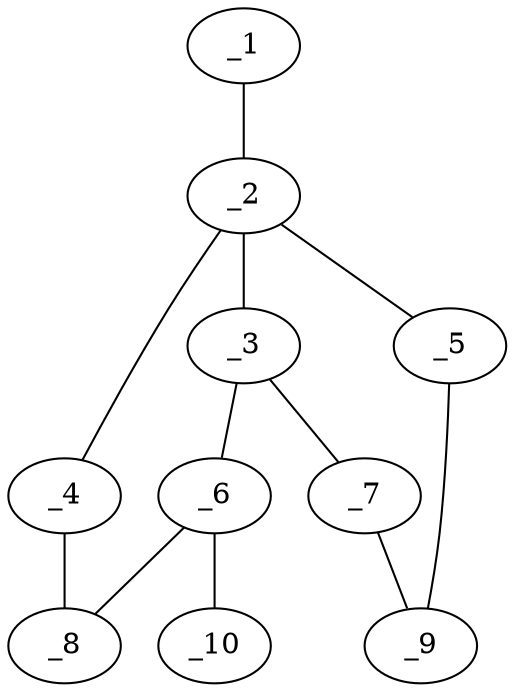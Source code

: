 graph molid215138 {
	_1	 [charge=0,
		chem=1,
		symbol="C  ",
		x="3.5388",
		y="1.63"];
	_2	 [charge=1,
		chem=4,
		symbol="N  ",
		x="3.5388",
		y="0.63"];
	_1 -- _2	 [valence=1];
	_3	 [charge=0,
		chem=1,
		symbol="C  ",
		x="3.5388",
		y="-0.37"];
	_2 -- _3	 [valence=1];
	_4	 [charge=0,
		chem=1,
		symbol="C  ",
		x="2.5878",
		y="0.9391"];
	_2 -- _4	 [valence=1];
	_5	 [charge=0,
		chem=1,
		symbol="C  ",
		x="4.4899",
		y="0.9391"];
	_2 -- _5	 [valence=1];
	_6	 [charge=0,
		chem=1,
		symbol="C  ",
		x="2.5878",
		y="-0.679"];
	_3 -- _6	 [valence=1];
	_7	 [charge=0,
		chem=1,
		symbol="C  ",
		x="4.4899",
		y="-0.679"];
	_3 -- _7	 [valence=1];
	_8	 [charge=0,
		chem=1,
		symbol="C  ",
		x=2,
		y="0.13"];
	_4 -- _8	 [valence=1];
	_9	 [charge=0,
		chem=1,
		symbol="C  ",
		x="5.0777",
		y="0.13"];
	_5 -- _9	 [valence=1];
	_6 -- _8	 [valence=1];
	_10	 [charge=0,
		chem=1,
		symbol="C  ",
		x="2.2788",
		y="-1.63"];
	_6 -- _10	 [valence=1];
	_7 -- _9	 [valence=1];
}
